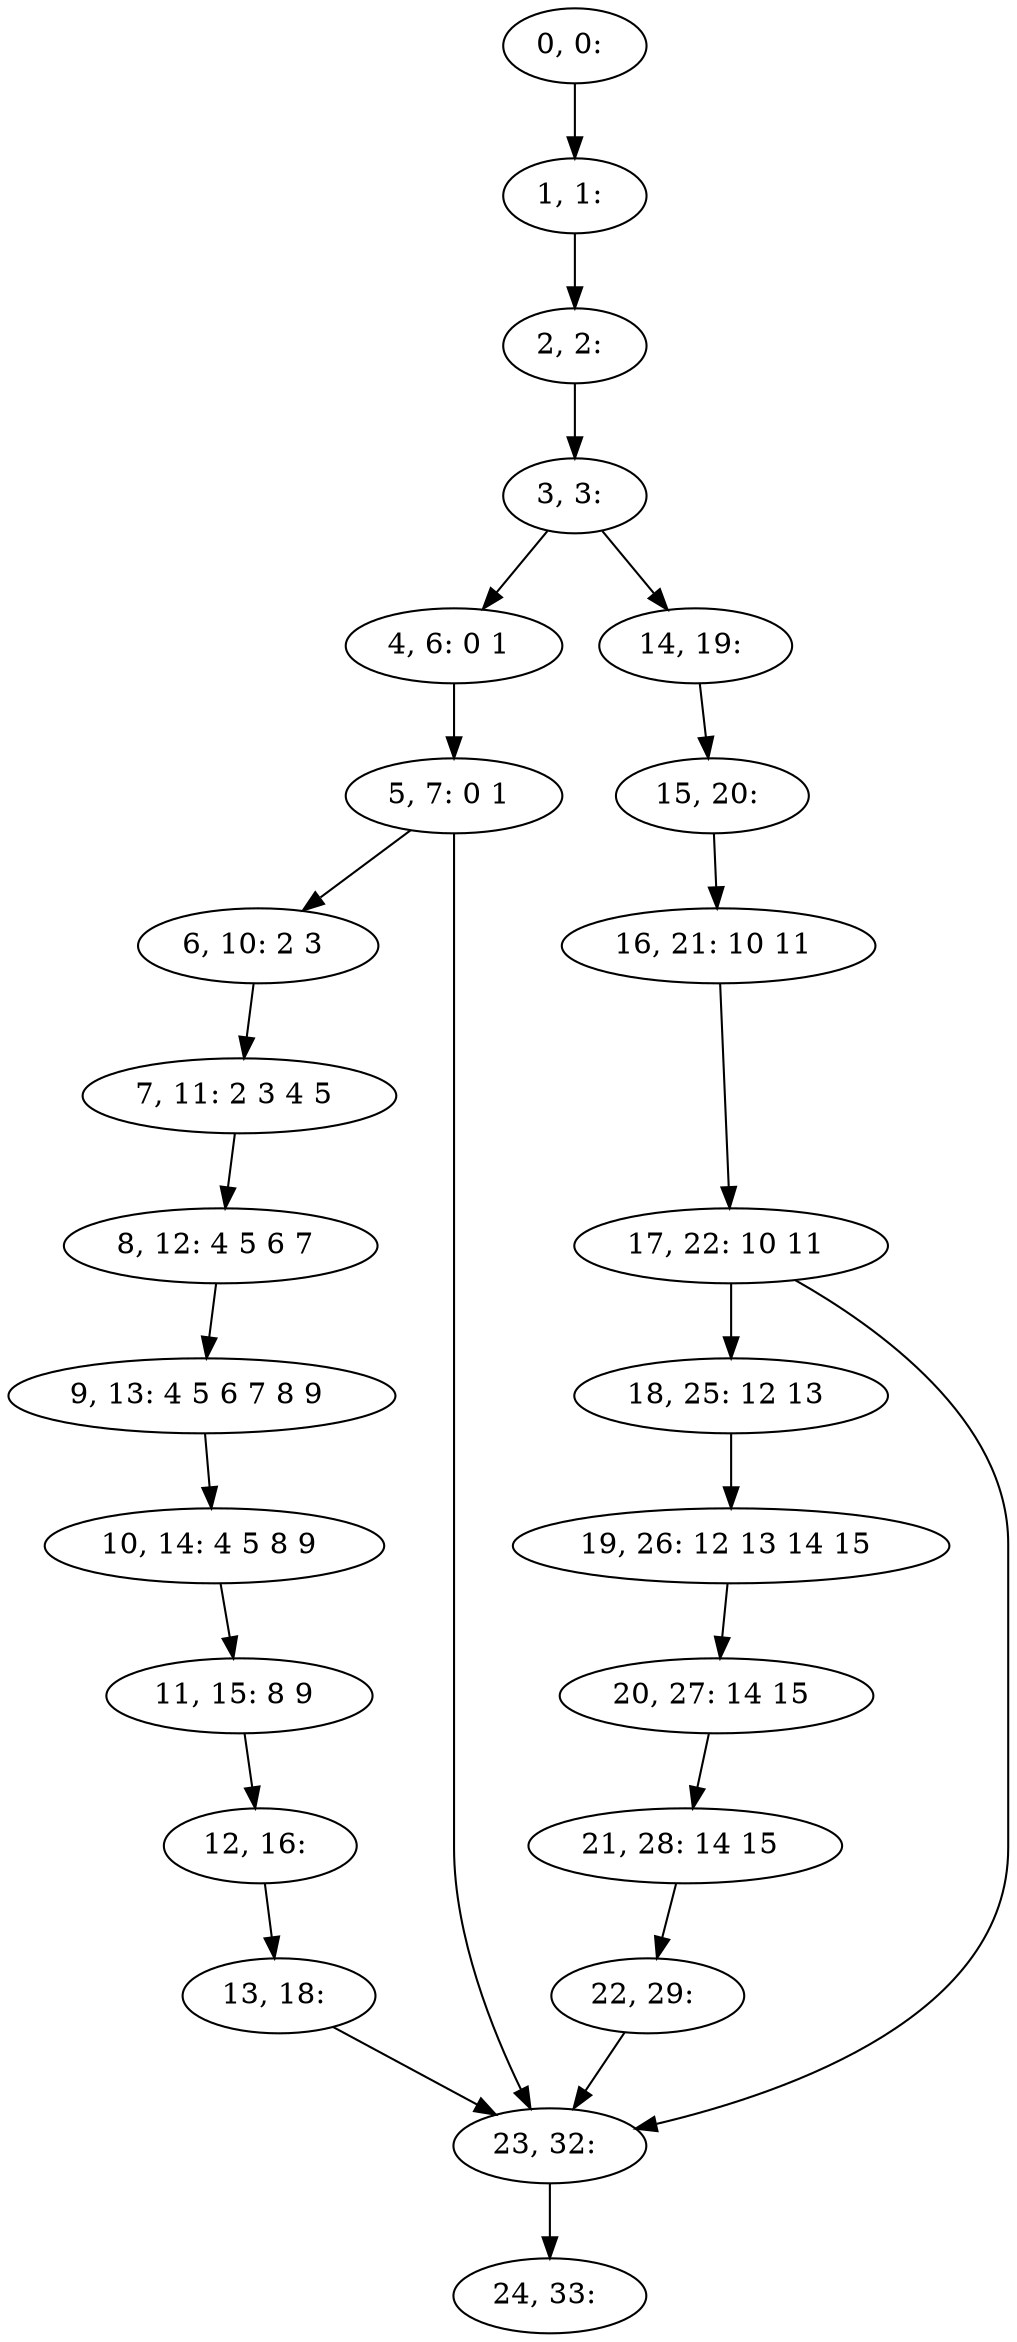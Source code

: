 digraph G {
0[label="0, 0: "];
1[label="1, 1: "];
2[label="2, 2: "];
3[label="3, 3: "];
4[label="4, 6: 0 1 "];
5[label="5, 7: 0 1 "];
6[label="6, 10: 2 3 "];
7[label="7, 11: 2 3 4 5 "];
8[label="8, 12: 4 5 6 7 "];
9[label="9, 13: 4 5 6 7 8 9 "];
10[label="10, 14: 4 5 8 9 "];
11[label="11, 15: 8 9 "];
12[label="12, 16: "];
13[label="13, 18: "];
14[label="14, 19: "];
15[label="15, 20: "];
16[label="16, 21: 10 11 "];
17[label="17, 22: 10 11 "];
18[label="18, 25: 12 13 "];
19[label="19, 26: 12 13 14 15 "];
20[label="20, 27: 14 15 "];
21[label="21, 28: 14 15 "];
22[label="22, 29: "];
23[label="23, 32: "];
24[label="24, 33: "];
0->1 ;
1->2 ;
2->3 ;
3->4 ;
3->14 ;
4->5 ;
5->6 ;
5->23 ;
6->7 ;
7->8 ;
8->9 ;
9->10 ;
10->11 ;
11->12 ;
12->13 ;
13->23 ;
14->15 ;
15->16 ;
16->17 ;
17->18 ;
17->23 ;
18->19 ;
19->20 ;
20->21 ;
21->22 ;
22->23 ;
23->24 ;
}
